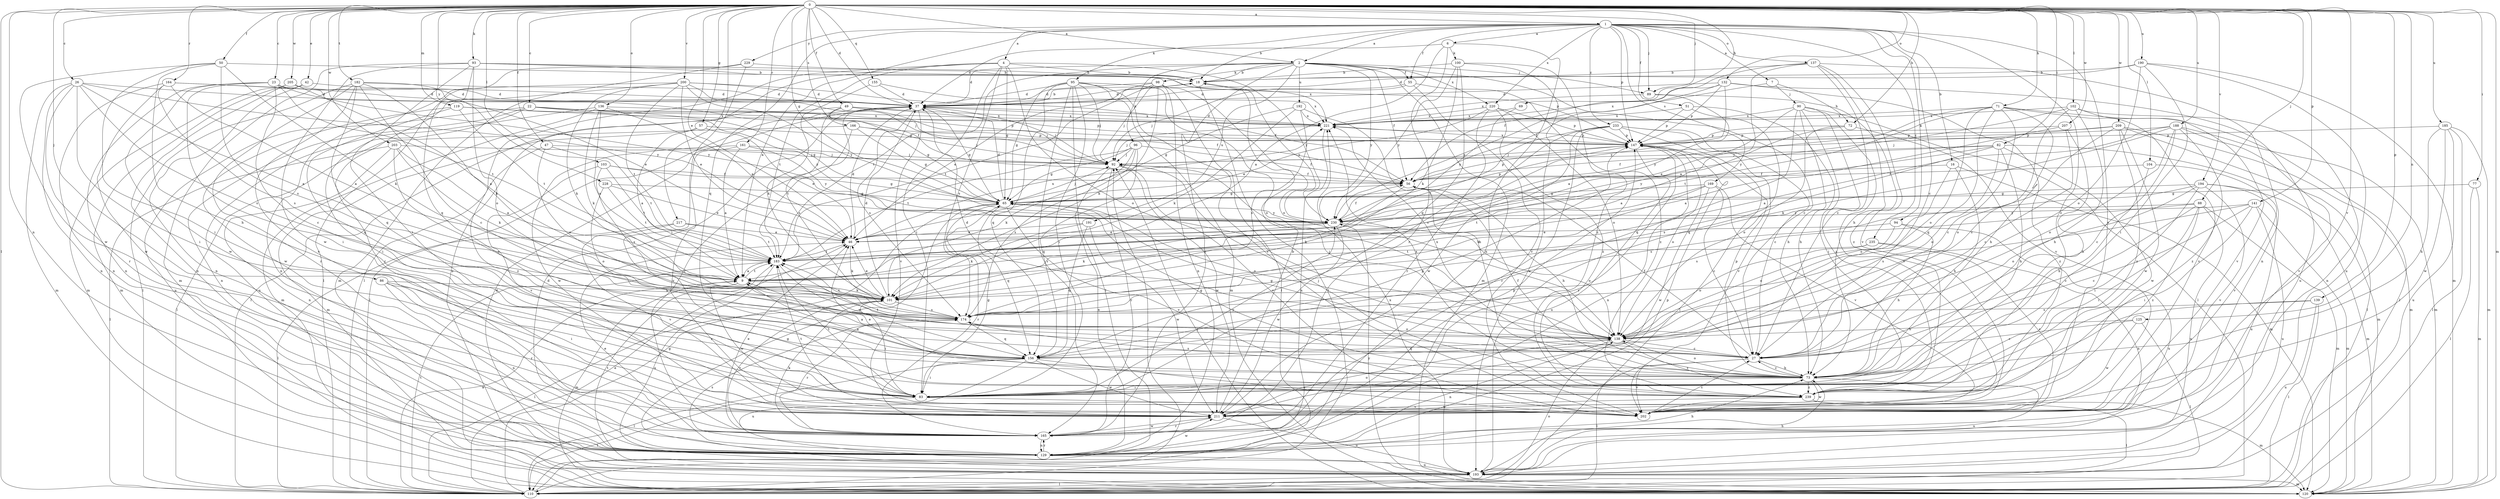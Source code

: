 strict digraph  {
0;
1;
2;
4;
6;
7;
9;
16;
18;
22;
23;
26;
27;
37;
42;
46;
47;
49;
50;
51;
55;
56;
57;
65;
69;
71;
72;
73;
77;
82;
83;
86;
88;
89;
90;
92;
93;
94;
95;
96;
98;
100;
101;
102;
103;
104;
110;
119;
120;
125;
129;
132;
136;
137;
138;
139;
141;
147;
155;
156;
161;
164;
165;
166;
169;
174;
182;
183;
185;
188;
190;
191;
192;
193;
194;
200;
202;
203;
205;
207;
209;
211;
217;
220;
221;
228;
229;
230;
233;
235;
239;
0 -> 1  [label=a];
0 -> 2  [label=a];
0 -> 22  [label=c];
0 -> 23  [label=c];
0 -> 26  [label=c];
0 -> 37  [label=d];
0 -> 42  [label=e];
0 -> 46  [label=e];
0 -> 47  [label=f];
0 -> 49  [label=f];
0 -> 50  [label=f];
0 -> 57  [label=g];
0 -> 65  [label=g];
0 -> 69  [label=h];
0 -> 71  [label=h];
0 -> 72  [label=h];
0 -> 77  [label=i];
0 -> 82  [label=i];
0 -> 86  [label=j];
0 -> 88  [label=j];
0 -> 89  [label=j];
0 -> 93  [label=k];
0 -> 102  [label=l];
0 -> 103  [label=l];
0 -> 104  [label=l];
0 -> 110  [label=l];
0 -> 119  [label=m];
0 -> 120  [label=m];
0 -> 125  [label=n];
0 -> 129  [label=n];
0 -> 132  [label=o];
0 -> 136  [label=o];
0 -> 139  [label=p];
0 -> 141  [label=p];
0 -> 155  [label=q];
0 -> 161  [label=r];
0 -> 164  [label=r];
0 -> 166  [label=s];
0 -> 182  [label=t];
0 -> 185  [label=u];
0 -> 188  [label=u];
0 -> 190  [label=u];
0 -> 194  [label=v];
0 -> 200  [label=v];
0 -> 202  [label=v];
0 -> 203  [label=w];
0 -> 205  [label=w];
0 -> 207  [label=w];
0 -> 209  [label=w];
0 -> 217  [label=x];
0 -> 228  [label=y];
1 -> 2  [label=a];
1 -> 4  [label=a];
1 -> 6  [label=a];
1 -> 7  [label=a];
1 -> 9  [label=a];
1 -> 16  [label=b];
1 -> 18  [label=b];
1 -> 27  [label=c];
1 -> 51  [label=f];
1 -> 55  [label=f];
1 -> 89  [label=j];
1 -> 94  [label=k];
1 -> 95  [label=k];
1 -> 137  [label=o];
1 -> 147  [label=p];
1 -> 156  [label=q];
1 -> 169  [label=s];
1 -> 202  [label=v];
1 -> 220  [label=x];
1 -> 229  [label=y];
1 -> 233  [label=z];
1 -> 235  [label=z];
1 -> 239  [label=z];
2 -> 18  [label=b];
2 -> 27  [label=c];
2 -> 37  [label=d];
2 -> 55  [label=f];
2 -> 56  [label=f];
2 -> 89  [label=j];
2 -> 96  [label=k];
2 -> 98  [label=k];
2 -> 120  [label=m];
2 -> 165  [label=r];
2 -> 183  [label=t];
2 -> 191  [label=u];
2 -> 192  [label=u];
2 -> 220  [label=x];
2 -> 230  [label=y];
4 -> 18  [label=b];
4 -> 65  [label=g];
4 -> 83  [label=i];
4 -> 110  [label=l];
4 -> 138  [label=o];
4 -> 174  [label=s];
4 -> 183  [label=t];
4 -> 193  [label=u];
4 -> 230  [label=y];
6 -> 9  [label=a];
6 -> 37  [label=d];
6 -> 100  [label=k];
6 -> 129  [label=n];
6 -> 165  [label=r];
7 -> 72  [label=h];
7 -> 90  [label=j];
7 -> 230  [label=y];
9 -> 101  [label=k];
9 -> 120  [label=m];
9 -> 183  [label=t];
9 -> 211  [label=w];
16 -> 56  [label=f];
16 -> 73  [label=h];
16 -> 120  [label=m];
16 -> 138  [label=o];
18 -> 37  [label=d];
18 -> 110  [label=l];
18 -> 230  [label=y];
22 -> 65  [label=g];
22 -> 83  [label=i];
22 -> 129  [label=n];
22 -> 147  [label=p];
22 -> 193  [label=u];
22 -> 221  [label=x];
22 -> 230  [label=y];
23 -> 27  [label=c];
23 -> 37  [label=d];
23 -> 83  [label=i];
23 -> 129  [label=n];
23 -> 183  [label=t];
23 -> 211  [label=w];
23 -> 230  [label=y];
26 -> 9  [label=a];
26 -> 37  [label=d];
26 -> 83  [label=i];
26 -> 120  [label=m];
26 -> 129  [label=n];
26 -> 165  [label=r];
26 -> 174  [label=s];
26 -> 230  [label=y];
27 -> 56  [label=f];
27 -> 65  [label=g];
27 -> 73  [label=h];
27 -> 110  [label=l];
27 -> 183  [label=t];
27 -> 202  [label=v];
27 -> 221  [label=x];
37 -> 18  [label=b];
37 -> 65  [label=g];
37 -> 92  [label=j];
37 -> 110  [label=l];
37 -> 165  [label=r];
37 -> 174  [label=s];
37 -> 202  [label=v];
37 -> 221  [label=x];
42 -> 37  [label=d];
42 -> 120  [label=m];
42 -> 129  [label=n];
46 -> 37  [label=d];
46 -> 101  [label=k];
46 -> 183  [label=t];
46 -> 221  [label=x];
47 -> 92  [label=j];
47 -> 174  [label=s];
47 -> 183  [label=t];
47 -> 239  [label=z];
49 -> 65  [label=g];
49 -> 92  [label=j];
49 -> 110  [label=l];
49 -> 147  [label=p];
49 -> 174  [label=s];
49 -> 221  [label=x];
50 -> 18  [label=b];
50 -> 73  [label=h];
50 -> 83  [label=i];
50 -> 101  [label=k];
50 -> 174  [label=s];
50 -> 211  [label=w];
51 -> 73  [label=h];
51 -> 147  [label=p];
51 -> 156  [label=q];
51 -> 221  [label=x];
55 -> 37  [label=d];
55 -> 92  [label=j];
55 -> 202  [label=v];
55 -> 239  [label=z];
56 -> 65  [label=g];
56 -> 73  [label=h];
56 -> 101  [label=k];
56 -> 147  [label=p];
57 -> 9  [label=a];
57 -> 46  [label=e];
57 -> 120  [label=m];
57 -> 147  [label=p];
65 -> 37  [label=d];
65 -> 92  [label=j];
65 -> 138  [label=o];
65 -> 147  [label=p];
65 -> 156  [label=q];
65 -> 165  [label=r];
65 -> 202  [label=v];
65 -> 230  [label=y];
69 -> 221  [label=x];
69 -> 230  [label=y];
71 -> 27  [label=c];
71 -> 73  [label=h];
71 -> 110  [label=l];
71 -> 138  [label=o];
71 -> 156  [label=q];
71 -> 183  [label=t];
71 -> 202  [label=v];
71 -> 221  [label=x];
71 -> 230  [label=y];
72 -> 9  [label=a];
72 -> 138  [label=o];
72 -> 147  [label=p];
72 -> 239  [label=z];
73 -> 9  [label=a];
73 -> 27  [label=c];
73 -> 56  [label=f];
73 -> 65  [label=g];
73 -> 83  [label=i];
73 -> 138  [label=o];
73 -> 147  [label=p];
73 -> 174  [label=s];
73 -> 193  [label=u];
73 -> 211  [label=w];
73 -> 221  [label=x];
73 -> 239  [label=z];
77 -> 65  [label=g];
77 -> 110  [label=l];
77 -> 120  [label=m];
82 -> 56  [label=f];
82 -> 73  [label=h];
82 -> 92  [label=j];
82 -> 120  [label=m];
82 -> 138  [label=o];
82 -> 174  [label=s];
82 -> 211  [label=w];
82 -> 230  [label=y];
83 -> 65  [label=g];
83 -> 110  [label=l];
83 -> 147  [label=p];
83 -> 183  [label=t];
83 -> 202  [label=v];
83 -> 230  [label=y];
86 -> 83  [label=i];
86 -> 101  [label=k];
86 -> 129  [label=n];
86 -> 165  [label=r];
86 -> 239  [label=z];
88 -> 27  [label=c];
88 -> 83  [label=i];
88 -> 120  [label=m];
88 -> 174  [label=s];
88 -> 193  [label=u];
88 -> 230  [label=y];
88 -> 239  [label=z];
89 -> 9  [label=a];
89 -> 221  [label=x];
89 -> 239  [label=z];
90 -> 46  [label=e];
90 -> 73  [label=h];
90 -> 83  [label=i];
90 -> 110  [label=l];
90 -> 156  [label=q];
90 -> 202  [label=v];
90 -> 221  [label=x];
90 -> 239  [label=z];
92 -> 56  [label=f];
92 -> 129  [label=n];
92 -> 165  [label=r];
92 -> 202  [label=v];
92 -> 211  [label=w];
93 -> 18  [label=b];
93 -> 83  [label=i];
93 -> 120  [label=m];
93 -> 138  [label=o];
93 -> 147  [label=p];
93 -> 156  [label=q];
93 -> 211  [label=w];
93 -> 221  [label=x];
94 -> 46  [label=e];
94 -> 73  [label=h];
94 -> 138  [label=o];
94 -> 193  [label=u];
95 -> 37  [label=d];
95 -> 65  [label=g];
95 -> 83  [label=i];
95 -> 92  [label=j];
95 -> 110  [label=l];
95 -> 120  [label=m];
95 -> 138  [label=o];
95 -> 156  [label=q];
95 -> 165  [label=r];
95 -> 202  [label=v];
96 -> 56  [label=f];
96 -> 65  [label=g];
96 -> 92  [label=j];
96 -> 101  [label=k];
96 -> 156  [label=q];
96 -> 174  [label=s];
96 -> 183  [label=t];
98 -> 37  [label=d];
98 -> 46  [label=e];
98 -> 92  [label=j];
98 -> 101  [label=k];
98 -> 110  [label=l];
98 -> 129  [label=n];
98 -> 138  [label=o];
98 -> 183  [label=t];
100 -> 18  [label=b];
100 -> 101  [label=k];
100 -> 156  [label=q];
100 -> 193  [label=u];
100 -> 230  [label=y];
100 -> 239  [label=z];
101 -> 37  [label=d];
101 -> 46  [label=e];
101 -> 83  [label=i];
101 -> 110  [label=l];
101 -> 165  [label=r];
101 -> 174  [label=s];
102 -> 27  [label=c];
102 -> 73  [label=h];
102 -> 129  [label=n];
102 -> 202  [label=v];
102 -> 221  [label=x];
102 -> 230  [label=y];
103 -> 56  [label=f];
103 -> 65  [label=g];
103 -> 174  [label=s];
103 -> 183  [label=t];
103 -> 202  [label=v];
104 -> 56  [label=f];
104 -> 73  [label=h];
104 -> 202  [label=v];
110 -> 9  [label=a];
110 -> 46  [label=e];
110 -> 65  [label=g];
110 -> 92  [label=j];
110 -> 138  [label=o];
110 -> 183  [label=t];
119 -> 56  [label=f];
119 -> 156  [label=q];
119 -> 183  [label=t];
119 -> 211  [label=w];
119 -> 221  [label=x];
120 -> 92  [label=j];
120 -> 230  [label=y];
125 -> 27  [label=c];
125 -> 110  [label=l];
125 -> 138  [label=o];
125 -> 211  [label=w];
129 -> 37  [label=d];
129 -> 46  [label=e];
129 -> 73  [label=h];
129 -> 147  [label=p];
129 -> 165  [label=r];
129 -> 174  [label=s];
129 -> 193  [label=u];
129 -> 211  [label=w];
132 -> 37  [label=d];
132 -> 56  [label=f];
132 -> 147  [label=p];
132 -> 193  [label=u];
132 -> 202  [label=v];
132 -> 221  [label=x];
132 -> 230  [label=y];
136 -> 9  [label=a];
136 -> 46  [label=e];
136 -> 101  [label=k];
136 -> 120  [label=m];
136 -> 193  [label=u];
136 -> 221  [label=x];
137 -> 9  [label=a];
137 -> 18  [label=b];
137 -> 27  [label=c];
137 -> 56  [label=f];
137 -> 73  [label=h];
137 -> 129  [label=n];
137 -> 202  [label=v];
138 -> 27  [label=c];
138 -> 37  [label=d];
138 -> 92  [label=j];
138 -> 129  [label=n];
138 -> 156  [label=q];
138 -> 239  [label=z];
139 -> 83  [label=i];
139 -> 110  [label=l];
139 -> 174  [label=s];
139 -> 193  [label=u];
141 -> 27  [label=c];
141 -> 83  [label=i];
141 -> 120  [label=m];
141 -> 174  [label=s];
141 -> 193  [label=u];
141 -> 230  [label=y];
147 -> 92  [label=j];
147 -> 129  [label=n];
147 -> 138  [label=o];
147 -> 165  [label=r];
147 -> 193  [label=u];
147 -> 221  [label=x];
155 -> 37  [label=d];
155 -> 101  [label=k];
155 -> 221  [label=x];
156 -> 9  [label=a];
156 -> 83  [label=i];
156 -> 110  [label=l];
156 -> 193  [label=u];
156 -> 202  [label=v];
156 -> 211  [label=w];
161 -> 9  [label=a];
161 -> 92  [label=j];
161 -> 202  [label=v];
161 -> 211  [label=w];
161 -> 230  [label=y];
164 -> 9  [label=a];
164 -> 37  [label=d];
164 -> 56  [label=f];
164 -> 129  [label=n];
164 -> 174  [label=s];
164 -> 211  [label=w];
165 -> 46  [label=e];
165 -> 101  [label=k];
165 -> 129  [label=n];
165 -> 147  [label=p];
165 -> 211  [label=w];
166 -> 65  [label=g];
166 -> 92  [label=j];
166 -> 110  [label=l];
166 -> 147  [label=p];
166 -> 183  [label=t];
169 -> 27  [label=c];
169 -> 65  [label=g];
169 -> 101  [label=k];
169 -> 183  [label=t];
169 -> 202  [label=v];
169 -> 211  [label=w];
174 -> 138  [label=o];
174 -> 156  [label=q];
174 -> 165  [label=r];
174 -> 183  [label=t];
182 -> 27  [label=c];
182 -> 37  [label=d];
182 -> 46  [label=e];
182 -> 101  [label=k];
182 -> 110  [label=l];
182 -> 156  [label=q];
182 -> 165  [label=r];
182 -> 202  [label=v];
183 -> 9  [label=a];
183 -> 156  [label=q];
183 -> 193  [label=u];
185 -> 73  [label=h];
185 -> 110  [label=l];
185 -> 120  [label=m];
185 -> 147  [label=p];
185 -> 193  [label=u];
185 -> 211  [label=w];
188 -> 9  [label=a];
188 -> 27  [label=c];
188 -> 101  [label=k];
188 -> 120  [label=m];
188 -> 138  [label=o];
188 -> 147  [label=p];
188 -> 202  [label=v];
188 -> 239  [label=z];
190 -> 18  [label=b];
190 -> 37  [label=d];
190 -> 83  [label=i];
190 -> 120  [label=m];
190 -> 138  [label=o];
190 -> 193  [label=u];
191 -> 46  [label=e];
191 -> 101  [label=k];
191 -> 156  [label=q];
191 -> 211  [label=w];
192 -> 65  [label=g];
192 -> 73  [label=h];
192 -> 101  [label=k];
192 -> 174  [label=s];
192 -> 221  [label=x];
193 -> 37  [label=d];
193 -> 65  [label=g];
193 -> 73  [label=h];
193 -> 110  [label=l];
193 -> 120  [label=m];
193 -> 183  [label=t];
193 -> 221  [label=x];
194 -> 65  [label=g];
194 -> 83  [label=i];
194 -> 120  [label=m];
194 -> 138  [label=o];
194 -> 174  [label=s];
194 -> 193  [label=u];
194 -> 202  [label=v];
200 -> 37  [label=d];
200 -> 46  [label=e];
200 -> 56  [label=f];
200 -> 92  [label=j];
200 -> 101  [label=k];
200 -> 129  [label=n];
200 -> 165  [label=r];
200 -> 183  [label=t];
200 -> 230  [label=y];
202 -> 27  [label=c];
203 -> 9  [label=a];
203 -> 27  [label=c];
203 -> 92  [label=j];
203 -> 101  [label=k];
203 -> 110  [label=l];
203 -> 129  [label=n];
205 -> 9  [label=a];
205 -> 37  [label=d];
205 -> 120  [label=m];
205 -> 129  [label=n];
207 -> 9  [label=a];
207 -> 27  [label=c];
207 -> 73  [label=h];
207 -> 147  [label=p];
209 -> 92  [label=j];
209 -> 110  [label=l];
209 -> 120  [label=m];
209 -> 138  [label=o];
209 -> 147  [label=p];
209 -> 211  [label=w];
209 -> 239  [label=z];
211 -> 18  [label=b];
211 -> 138  [label=o];
211 -> 165  [label=r];
211 -> 183  [label=t];
211 -> 193  [label=u];
217 -> 46  [label=e];
217 -> 110  [label=l];
217 -> 183  [label=t];
217 -> 202  [label=v];
220 -> 46  [label=e];
220 -> 138  [label=o];
220 -> 147  [label=p];
220 -> 165  [label=r];
220 -> 221  [label=x];
220 -> 239  [label=z];
221 -> 37  [label=d];
221 -> 92  [label=j];
221 -> 129  [label=n];
221 -> 147  [label=p];
228 -> 46  [label=e];
228 -> 65  [label=g];
228 -> 138  [label=o];
228 -> 183  [label=t];
229 -> 18  [label=b];
229 -> 83  [label=i];
229 -> 110  [label=l];
229 -> 120  [label=m];
230 -> 46  [label=e];
230 -> 56  [label=f];
230 -> 101  [label=k];
230 -> 138  [label=o];
230 -> 211  [label=w];
233 -> 27  [label=c];
233 -> 110  [label=l];
233 -> 147  [label=p];
233 -> 165  [label=r];
233 -> 174  [label=s];
233 -> 183  [label=t];
233 -> 202  [label=v];
233 -> 211  [label=w];
235 -> 129  [label=n];
235 -> 138  [label=o];
235 -> 183  [label=t];
235 -> 202  [label=v];
239 -> 46  [label=e];
239 -> 92  [label=j];
239 -> 110  [label=l];
239 -> 120  [label=m];
239 -> 211  [label=w];
}
